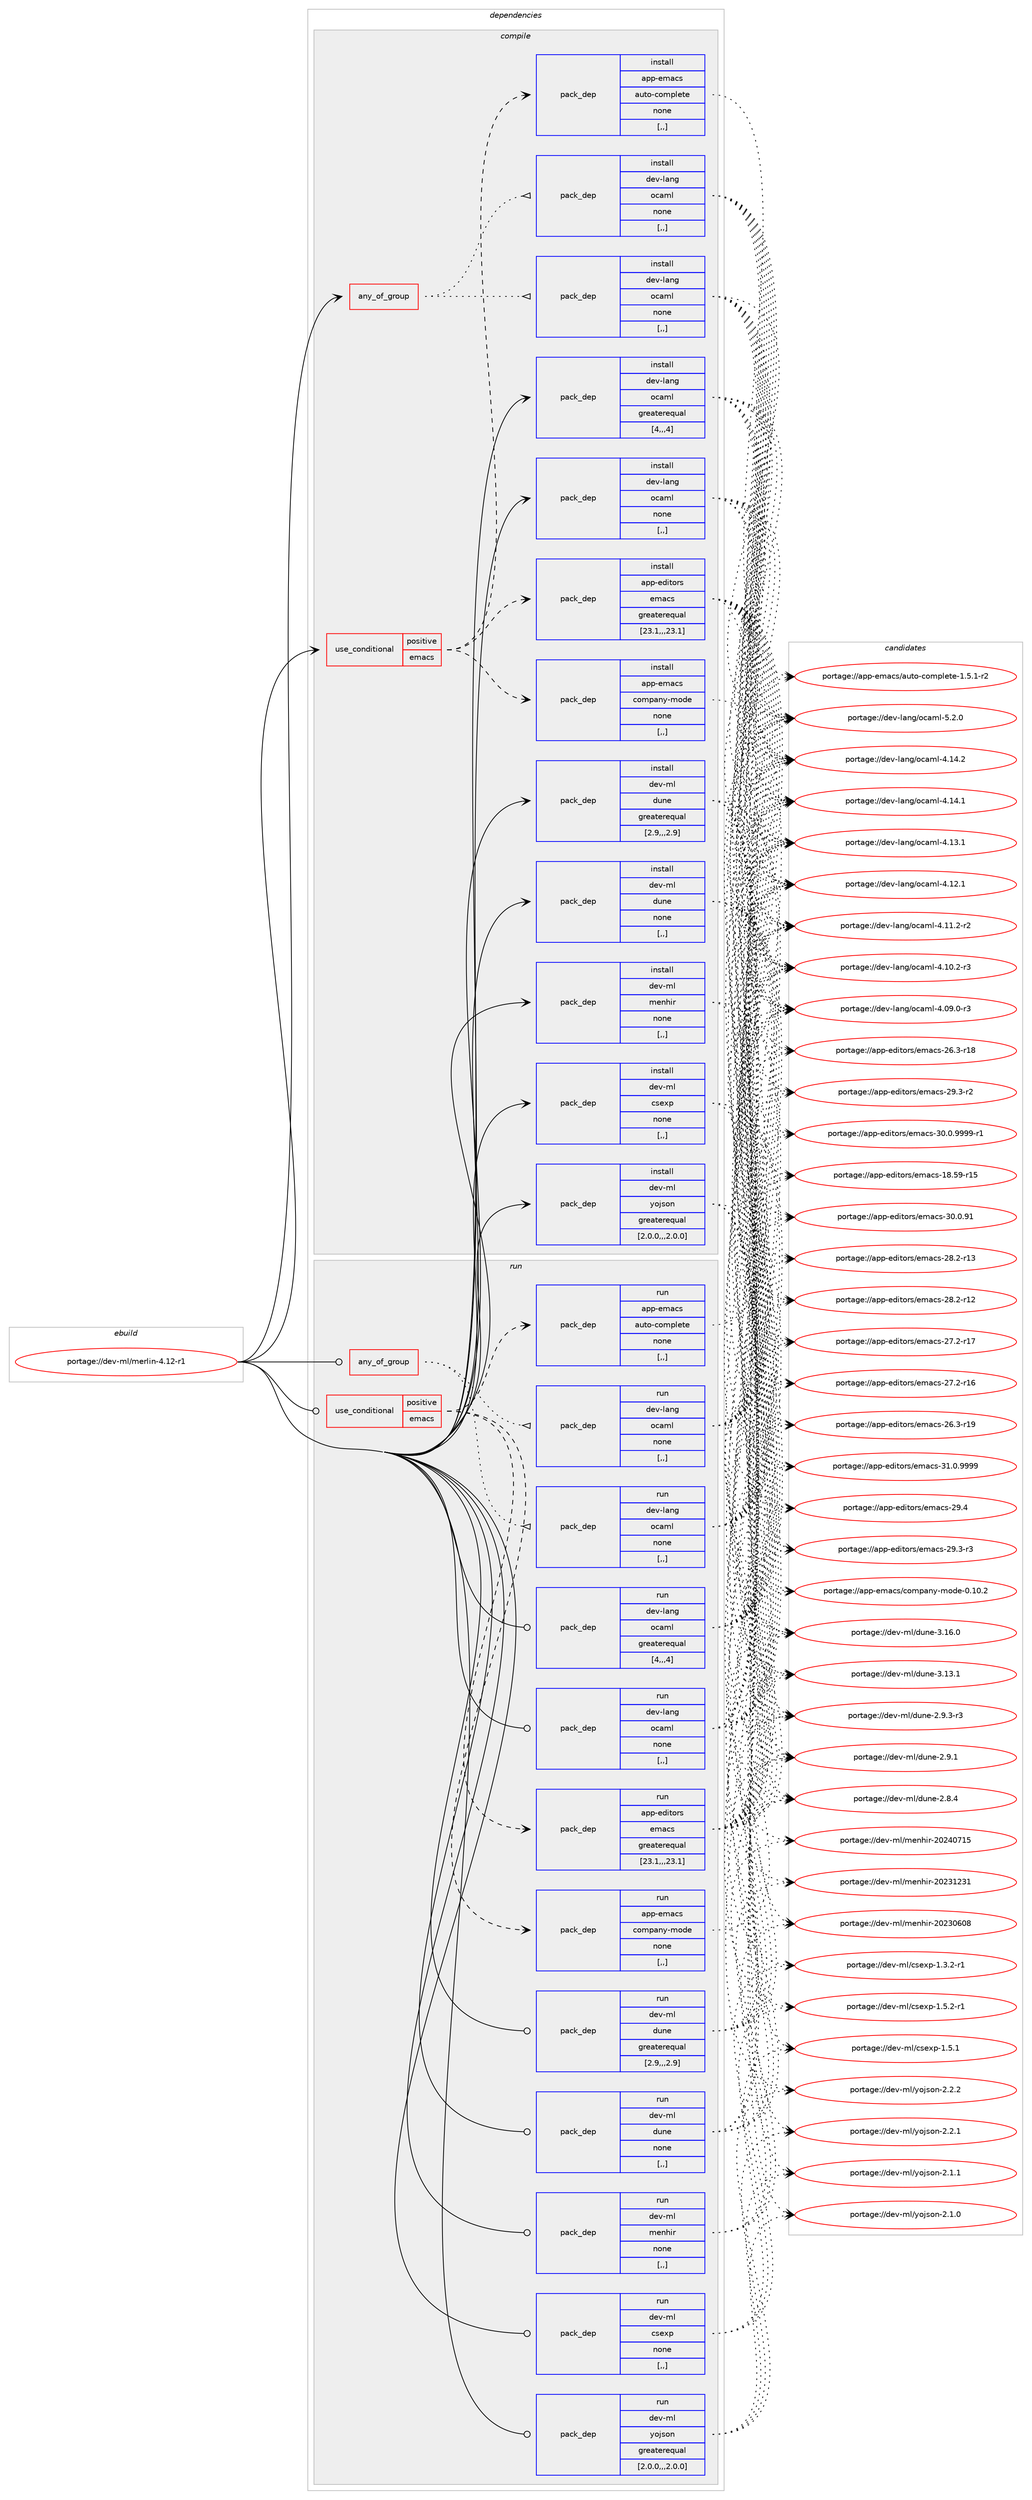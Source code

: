 digraph prolog {

# *************
# Graph options
# *************

newrank=true;
concentrate=true;
compound=true;
graph [rankdir=LR,fontname=Helvetica,fontsize=10,ranksep=1.5];#, ranksep=2.5, nodesep=0.2];
edge  [arrowhead=vee];
node  [fontname=Helvetica,fontsize=10];

# **********
# The ebuild
# **********

subgraph cluster_leftcol {
color=gray;
label=<<i>ebuild</i>>;
id [label="portage://dev-ml/merlin-4.12-r1", color=red, width=4, href="../dev-ml/merlin-4.12-r1.svg"];
}

# ****************
# The dependencies
# ****************

subgraph cluster_midcol {
color=gray;
label=<<i>dependencies</i>>;
subgraph cluster_compile {
fillcolor="#eeeeee";
style=filled;
label=<<i>compile</i>>;
subgraph any4388 {
dependency615147 [label=<<TABLE BORDER="0" CELLBORDER="1" CELLSPACING="0" CELLPADDING="4"><TR><TD CELLPADDING="10">any_of_group</TD></TR></TABLE>>, shape=none, color=red];subgraph pack450428 {
dependency615148 [label=<<TABLE BORDER="0" CELLBORDER="1" CELLSPACING="0" CELLPADDING="4" WIDTH="220"><TR><TD ROWSPAN="6" CELLPADDING="30">pack_dep</TD></TR><TR><TD WIDTH="110">install</TD></TR><TR><TD>dev-lang</TD></TR><TR><TD>ocaml</TD></TR><TR><TD>none</TD></TR><TR><TD>[,,]</TD></TR></TABLE>>, shape=none, color=blue];
}
dependency615147:e -> dependency615148:w [weight=20,style="dotted",arrowhead="oinv"];
subgraph pack450429 {
dependency615149 [label=<<TABLE BORDER="0" CELLBORDER="1" CELLSPACING="0" CELLPADDING="4" WIDTH="220"><TR><TD ROWSPAN="6" CELLPADDING="30">pack_dep</TD></TR><TR><TD WIDTH="110">install</TD></TR><TR><TD>dev-lang</TD></TR><TR><TD>ocaml</TD></TR><TR><TD>none</TD></TR><TR><TD>[,,]</TD></TR></TABLE>>, shape=none, color=blue];
}
dependency615147:e -> dependency615149:w [weight=20,style="dotted",arrowhead="oinv"];
}
id:e -> dependency615147:w [weight=20,style="solid",arrowhead="vee"];
subgraph cond159950 {
dependency615150 [label=<<TABLE BORDER="0" CELLBORDER="1" CELLSPACING="0" CELLPADDING="4"><TR><TD ROWSPAN="3" CELLPADDING="10">use_conditional</TD></TR><TR><TD>positive</TD></TR><TR><TD>emacs</TD></TR></TABLE>>, shape=none, color=red];
subgraph pack450430 {
dependency615151 [label=<<TABLE BORDER="0" CELLBORDER="1" CELLSPACING="0" CELLPADDING="4" WIDTH="220"><TR><TD ROWSPAN="6" CELLPADDING="30">pack_dep</TD></TR><TR><TD WIDTH="110">install</TD></TR><TR><TD>app-editors</TD></TR><TR><TD>emacs</TD></TR><TR><TD>greaterequal</TD></TR><TR><TD>[23.1,,,23.1]</TD></TR></TABLE>>, shape=none, color=blue];
}
dependency615150:e -> dependency615151:w [weight=20,style="dashed",arrowhead="vee"];
subgraph pack450431 {
dependency615152 [label=<<TABLE BORDER="0" CELLBORDER="1" CELLSPACING="0" CELLPADDING="4" WIDTH="220"><TR><TD ROWSPAN="6" CELLPADDING="30">pack_dep</TD></TR><TR><TD WIDTH="110">install</TD></TR><TR><TD>app-emacs</TD></TR><TR><TD>auto-complete</TD></TR><TR><TD>none</TD></TR><TR><TD>[,,]</TD></TR></TABLE>>, shape=none, color=blue];
}
dependency615150:e -> dependency615152:w [weight=20,style="dashed",arrowhead="vee"];
subgraph pack450432 {
dependency615153 [label=<<TABLE BORDER="0" CELLBORDER="1" CELLSPACING="0" CELLPADDING="4" WIDTH="220"><TR><TD ROWSPAN="6" CELLPADDING="30">pack_dep</TD></TR><TR><TD WIDTH="110">install</TD></TR><TR><TD>app-emacs</TD></TR><TR><TD>company-mode</TD></TR><TR><TD>none</TD></TR><TR><TD>[,,]</TD></TR></TABLE>>, shape=none, color=blue];
}
dependency615150:e -> dependency615153:w [weight=20,style="dashed",arrowhead="vee"];
}
id:e -> dependency615150:w [weight=20,style="solid",arrowhead="vee"];
subgraph pack450433 {
dependency615154 [label=<<TABLE BORDER="0" CELLBORDER="1" CELLSPACING="0" CELLPADDING="4" WIDTH="220"><TR><TD ROWSPAN="6" CELLPADDING="30">pack_dep</TD></TR><TR><TD WIDTH="110">install</TD></TR><TR><TD>dev-lang</TD></TR><TR><TD>ocaml</TD></TR><TR><TD>greaterequal</TD></TR><TR><TD>[4,,,4]</TD></TR></TABLE>>, shape=none, color=blue];
}
id:e -> dependency615154:w [weight=20,style="solid",arrowhead="vee"];
subgraph pack450434 {
dependency615155 [label=<<TABLE BORDER="0" CELLBORDER="1" CELLSPACING="0" CELLPADDING="4" WIDTH="220"><TR><TD ROWSPAN="6" CELLPADDING="30">pack_dep</TD></TR><TR><TD WIDTH="110">install</TD></TR><TR><TD>dev-lang</TD></TR><TR><TD>ocaml</TD></TR><TR><TD>none</TD></TR><TR><TD>[,,]</TD></TR></TABLE>>, shape=none, color=blue];
}
id:e -> dependency615155:w [weight=20,style="solid",arrowhead="vee"];
subgraph pack450435 {
dependency615156 [label=<<TABLE BORDER="0" CELLBORDER="1" CELLSPACING="0" CELLPADDING="4" WIDTH="220"><TR><TD ROWSPAN="6" CELLPADDING="30">pack_dep</TD></TR><TR><TD WIDTH="110">install</TD></TR><TR><TD>dev-ml</TD></TR><TR><TD>csexp</TD></TR><TR><TD>none</TD></TR><TR><TD>[,,]</TD></TR></TABLE>>, shape=none, color=blue];
}
id:e -> dependency615156:w [weight=20,style="solid",arrowhead="vee"];
subgraph pack450436 {
dependency615157 [label=<<TABLE BORDER="0" CELLBORDER="1" CELLSPACING="0" CELLPADDING="4" WIDTH="220"><TR><TD ROWSPAN="6" CELLPADDING="30">pack_dep</TD></TR><TR><TD WIDTH="110">install</TD></TR><TR><TD>dev-ml</TD></TR><TR><TD>dune</TD></TR><TR><TD>greaterequal</TD></TR><TR><TD>[2.9,,,2.9]</TD></TR></TABLE>>, shape=none, color=blue];
}
id:e -> dependency615157:w [weight=20,style="solid",arrowhead="vee"];
subgraph pack450437 {
dependency615158 [label=<<TABLE BORDER="0" CELLBORDER="1" CELLSPACING="0" CELLPADDING="4" WIDTH="220"><TR><TD ROWSPAN="6" CELLPADDING="30">pack_dep</TD></TR><TR><TD WIDTH="110">install</TD></TR><TR><TD>dev-ml</TD></TR><TR><TD>dune</TD></TR><TR><TD>none</TD></TR><TR><TD>[,,]</TD></TR></TABLE>>, shape=none, color=blue];
}
id:e -> dependency615158:w [weight=20,style="solid",arrowhead="vee"];
subgraph pack450438 {
dependency615159 [label=<<TABLE BORDER="0" CELLBORDER="1" CELLSPACING="0" CELLPADDING="4" WIDTH="220"><TR><TD ROWSPAN="6" CELLPADDING="30">pack_dep</TD></TR><TR><TD WIDTH="110">install</TD></TR><TR><TD>dev-ml</TD></TR><TR><TD>menhir</TD></TR><TR><TD>none</TD></TR><TR><TD>[,,]</TD></TR></TABLE>>, shape=none, color=blue];
}
id:e -> dependency615159:w [weight=20,style="solid",arrowhead="vee"];
subgraph pack450439 {
dependency615160 [label=<<TABLE BORDER="0" CELLBORDER="1" CELLSPACING="0" CELLPADDING="4" WIDTH="220"><TR><TD ROWSPAN="6" CELLPADDING="30">pack_dep</TD></TR><TR><TD WIDTH="110">install</TD></TR><TR><TD>dev-ml</TD></TR><TR><TD>yojson</TD></TR><TR><TD>greaterequal</TD></TR><TR><TD>[2.0.0,,,2.0.0]</TD></TR></TABLE>>, shape=none, color=blue];
}
id:e -> dependency615160:w [weight=20,style="solid",arrowhead="vee"];
}
subgraph cluster_compileandrun {
fillcolor="#eeeeee";
style=filled;
label=<<i>compile and run</i>>;
}
subgraph cluster_run {
fillcolor="#eeeeee";
style=filled;
label=<<i>run</i>>;
subgraph any4389 {
dependency615161 [label=<<TABLE BORDER="0" CELLBORDER="1" CELLSPACING="0" CELLPADDING="4"><TR><TD CELLPADDING="10">any_of_group</TD></TR></TABLE>>, shape=none, color=red];subgraph pack450440 {
dependency615162 [label=<<TABLE BORDER="0" CELLBORDER="1" CELLSPACING="0" CELLPADDING="4" WIDTH="220"><TR><TD ROWSPAN="6" CELLPADDING="30">pack_dep</TD></TR><TR><TD WIDTH="110">run</TD></TR><TR><TD>dev-lang</TD></TR><TR><TD>ocaml</TD></TR><TR><TD>none</TD></TR><TR><TD>[,,]</TD></TR></TABLE>>, shape=none, color=blue];
}
dependency615161:e -> dependency615162:w [weight=20,style="dotted",arrowhead="oinv"];
subgraph pack450441 {
dependency615163 [label=<<TABLE BORDER="0" CELLBORDER="1" CELLSPACING="0" CELLPADDING="4" WIDTH="220"><TR><TD ROWSPAN="6" CELLPADDING="30">pack_dep</TD></TR><TR><TD WIDTH="110">run</TD></TR><TR><TD>dev-lang</TD></TR><TR><TD>ocaml</TD></TR><TR><TD>none</TD></TR><TR><TD>[,,]</TD></TR></TABLE>>, shape=none, color=blue];
}
dependency615161:e -> dependency615163:w [weight=20,style="dotted",arrowhead="oinv"];
}
id:e -> dependency615161:w [weight=20,style="solid",arrowhead="odot"];
subgraph cond159951 {
dependency615164 [label=<<TABLE BORDER="0" CELLBORDER="1" CELLSPACING="0" CELLPADDING="4"><TR><TD ROWSPAN="3" CELLPADDING="10">use_conditional</TD></TR><TR><TD>positive</TD></TR><TR><TD>emacs</TD></TR></TABLE>>, shape=none, color=red];
subgraph pack450442 {
dependency615165 [label=<<TABLE BORDER="0" CELLBORDER="1" CELLSPACING="0" CELLPADDING="4" WIDTH="220"><TR><TD ROWSPAN="6" CELLPADDING="30">pack_dep</TD></TR><TR><TD WIDTH="110">run</TD></TR><TR><TD>app-editors</TD></TR><TR><TD>emacs</TD></TR><TR><TD>greaterequal</TD></TR><TR><TD>[23.1,,,23.1]</TD></TR></TABLE>>, shape=none, color=blue];
}
dependency615164:e -> dependency615165:w [weight=20,style="dashed",arrowhead="vee"];
subgraph pack450443 {
dependency615166 [label=<<TABLE BORDER="0" CELLBORDER="1" CELLSPACING="0" CELLPADDING="4" WIDTH="220"><TR><TD ROWSPAN="6" CELLPADDING="30">pack_dep</TD></TR><TR><TD WIDTH="110">run</TD></TR><TR><TD>app-emacs</TD></TR><TR><TD>auto-complete</TD></TR><TR><TD>none</TD></TR><TR><TD>[,,]</TD></TR></TABLE>>, shape=none, color=blue];
}
dependency615164:e -> dependency615166:w [weight=20,style="dashed",arrowhead="vee"];
subgraph pack450444 {
dependency615167 [label=<<TABLE BORDER="0" CELLBORDER="1" CELLSPACING="0" CELLPADDING="4" WIDTH="220"><TR><TD ROWSPAN="6" CELLPADDING="30">pack_dep</TD></TR><TR><TD WIDTH="110">run</TD></TR><TR><TD>app-emacs</TD></TR><TR><TD>company-mode</TD></TR><TR><TD>none</TD></TR><TR><TD>[,,]</TD></TR></TABLE>>, shape=none, color=blue];
}
dependency615164:e -> dependency615167:w [weight=20,style="dashed",arrowhead="vee"];
}
id:e -> dependency615164:w [weight=20,style="solid",arrowhead="odot"];
subgraph pack450445 {
dependency615168 [label=<<TABLE BORDER="0" CELLBORDER="1" CELLSPACING="0" CELLPADDING="4" WIDTH="220"><TR><TD ROWSPAN="6" CELLPADDING="30">pack_dep</TD></TR><TR><TD WIDTH="110">run</TD></TR><TR><TD>dev-lang</TD></TR><TR><TD>ocaml</TD></TR><TR><TD>greaterequal</TD></TR><TR><TD>[4,,,4]</TD></TR></TABLE>>, shape=none, color=blue];
}
id:e -> dependency615168:w [weight=20,style="solid",arrowhead="odot"];
subgraph pack450446 {
dependency615169 [label=<<TABLE BORDER="0" CELLBORDER="1" CELLSPACING="0" CELLPADDING="4" WIDTH="220"><TR><TD ROWSPAN="6" CELLPADDING="30">pack_dep</TD></TR><TR><TD WIDTH="110">run</TD></TR><TR><TD>dev-lang</TD></TR><TR><TD>ocaml</TD></TR><TR><TD>none</TD></TR><TR><TD>[,,]</TD></TR></TABLE>>, shape=none, color=blue];
}
id:e -> dependency615169:w [weight=20,style="solid",arrowhead="odot"];
subgraph pack450447 {
dependency615170 [label=<<TABLE BORDER="0" CELLBORDER="1" CELLSPACING="0" CELLPADDING="4" WIDTH="220"><TR><TD ROWSPAN="6" CELLPADDING="30">pack_dep</TD></TR><TR><TD WIDTH="110">run</TD></TR><TR><TD>dev-ml</TD></TR><TR><TD>csexp</TD></TR><TR><TD>none</TD></TR><TR><TD>[,,]</TD></TR></TABLE>>, shape=none, color=blue];
}
id:e -> dependency615170:w [weight=20,style="solid",arrowhead="odot"];
subgraph pack450448 {
dependency615171 [label=<<TABLE BORDER="0" CELLBORDER="1" CELLSPACING="0" CELLPADDING="4" WIDTH="220"><TR><TD ROWSPAN="6" CELLPADDING="30">pack_dep</TD></TR><TR><TD WIDTH="110">run</TD></TR><TR><TD>dev-ml</TD></TR><TR><TD>dune</TD></TR><TR><TD>greaterequal</TD></TR><TR><TD>[2.9,,,2.9]</TD></TR></TABLE>>, shape=none, color=blue];
}
id:e -> dependency615171:w [weight=20,style="solid",arrowhead="odot"];
subgraph pack450449 {
dependency615172 [label=<<TABLE BORDER="0" CELLBORDER="1" CELLSPACING="0" CELLPADDING="4" WIDTH="220"><TR><TD ROWSPAN="6" CELLPADDING="30">pack_dep</TD></TR><TR><TD WIDTH="110">run</TD></TR><TR><TD>dev-ml</TD></TR><TR><TD>dune</TD></TR><TR><TD>none</TD></TR><TR><TD>[,,]</TD></TR></TABLE>>, shape=none, color=blue];
}
id:e -> dependency615172:w [weight=20,style="solid",arrowhead="odot"];
subgraph pack450450 {
dependency615173 [label=<<TABLE BORDER="0" CELLBORDER="1" CELLSPACING="0" CELLPADDING="4" WIDTH="220"><TR><TD ROWSPAN="6" CELLPADDING="30">pack_dep</TD></TR><TR><TD WIDTH="110">run</TD></TR><TR><TD>dev-ml</TD></TR><TR><TD>menhir</TD></TR><TR><TD>none</TD></TR><TR><TD>[,,]</TD></TR></TABLE>>, shape=none, color=blue];
}
id:e -> dependency615173:w [weight=20,style="solid",arrowhead="odot"];
subgraph pack450451 {
dependency615174 [label=<<TABLE BORDER="0" CELLBORDER="1" CELLSPACING="0" CELLPADDING="4" WIDTH="220"><TR><TD ROWSPAN="6" CELLPADDING="30">pack_dep</TD></TR><TR><TD WIDTH="110">run</TD></TR><TR><TD>dev-ml</TD></TR><TR><TD>yojson</TD></TR><TR><TD>greaterequal</TD></TR><TR><TD>[2.0.0,,,2.0.0]</TD></TR></TABLE>>, shape=none, color=blue];
}
id:e -> dependency615174:w [weight=20,style="solid",arrowhead="odot"];
}
}

# **************
# The candidates
# **************

subgraph cluster_choices {
rank=same;
color=gray;
label=<<i>candidates</i>>;

subgraph choice450428 {
color=black;
nodesep=1;
choice1001011184510897110103471119997109108455346504648 [label="portage://dev-lang/ocaml-5.2.0", color=red, width=4,href="../dev-lang/ocaml-5.2.0.svg"];
choice100101118451089711010347111999710910845524649524650 [label="portage://dev-lang/ocaml-4.14.2", color=red, width=4,href="../dev-lang/ocaml-4.14.2.svg"];
choice100101118451089711010347111999710910845524649524649 [label="portage://dev-lang/ocaml-4.14.1", color=red, width=4,href="../dev-lang/ocaml-4.14.1.svg"];
choice100101118451089711010347111999710910845524649514649 [label="portage://dev-lang/ocaml-4.13.1", color=red, width=4,href="../dev-lang/ocaml-4.13.1.svg"];
choice100101118451089711010347111999710910845524649504649 [label="portage://dev-lang/ocaml-4.12.1", color=red, width=4,href="../dev-lang/ocaml-4.12.1.svg"];
choice1001011184510897110103471119997109108455246494946504511450 [label="portage://dev-lang/ocaml-4.11.2-r2", color=red, width=4,href="../dev-lang/ocaml-4.11.2-r2.svg"];
choice1001011184510897110103471119997109108455246494846504511451 [label="portage://dev-lang/ocaml-4.10.2-r3", color=red, width=4,href="../dev-lang/ocaml-4.10.2-r3.svg"];
choice1001011184510897110103471119997109108455246485746484511451 [label="portage://dev-lang/ocaml-4.09.0-r3", color=red, width=4,href="../dev-lang/ocaml-4.09.0-r3.svg"];
dependency615148:e -> choice1001011184510897110103471119997109108455346504648:w [style=dotted,weight="100"];
dependency615148:e -> choice100101118451089711010347111999710910845524649524650:w [style=dotted,weight="100"];
dependency615148:e -> choice100101118451089711010347111999710910845524649524649:w [style=dotted,weight="100"];
dependency615148:e -> choice100101118451089711010347111999710910845524649514649:w [style=dotted,weight="100"];
dependency615148:e -> choice100101118451089711010347111999710910845524649504649:w [style=dotted,weight="100"];
dependency615148:e -> choice1001011184510897110103471119997109108455246494946504511450:w [style=dotted,weight="100"];
dependency615148:e -> choice1001011184510897110103471119997109108455246494846504511451:w [style=dotted,weight="100"];
dependency615148:e -> choice1001011184510897110103471119997109108455246485746484511451:w [style=dotted,weight="100"];
}
subgraph choice450429 {
color=black;
nodesep=1;
choice1001011184510897110103471119997109108455346504648 [label="portage://dev-lang/ocaml-5.2.0", color=red, width=4,href="../dev-lang/ocaml-5.2.0.svg"];
choice100101118451089711010347111999710910845524649524650 [label="portage://dev-lang/ocaml-4.14.2", color=red, width=4,href="../dev-lang/ocaml-4.14.2.svg"];
choice100101118451089711010347111999710910845524649524649 [label="portage://dev-lang/ocaml-4.14.1", color=red, width=4,href="../dev-lang/ocaml-4.14.1.svg"];
choice100101118451089711010347111999710910845524649514649 [label="portage://dev-lang/ocaml-4.13.1", color=red, width=4,href="../dev-lang/ocaml-4.13.1.svg"];
choice100101118451089711010347111999710910845524649504649 [label="portage://dev-lang/ocaml-4.12.1", color=red, width=4,href="../dev-lang/ocaml-4.12.1.svg"];
choice1001011184510897110103471119997109108455246494946504511450 [label="portage://dev-lang/ocaml-4.11.2-r2", color=red, width=4,href="../dev-lang/ocaml-4.11.2-r2.svg"];
choice1001011184510897110103471119997109108455246494846504511451 [label="portage://dev-lang/ocaml-4.10.2-r3", color=red, width=4,href="../dev-lang/ocaml-4.10.2-r3.svg"];
choice1001011184510897110103471119997109108455246485746484511451 [label="portage://dev-lang/ocaml-4.09.0-r3", color=red, width=4,href="../dev-lang/ocaml-4.09.0-r3.svg"];
dependency615149:e -> choice1001011184510897110103471119997109108455346504648:w [style=dotted,weight="100"];
dependency615149:e -> choice100101118451089711010347111999710910845524649524650:w [style=dotted,weight="100"];
dependency615149:e -> choice100101118451089711010347111999710910845524649524649:w [style=dotted,weight="100"];
dependency615149:e -> choice100101118451089711010347111999710910845524649514649:w [style=dotted,weight="100"];
dependency615149:e -> choice100101118451089711010347111999710910845524649504649:w [style=dotted,weight="100"];
dependency615149:e -> choice1001011184510897110103471119997109108455246494946504511450:w [style=dotted,weight="100"];
dependency615149:e -> choice1001011184510897110103471119997109108455246494846504511451:w [style=dotted,weight="100"];
dependency615149:e -> choice1001011184510897110103471119997109108455246485746484511451:w [style=dotted,weight="100"];
}
subgraph choice450430 {
color=black;
nodesep=1;
choice971121124510110010511611111411547101109979911545514946484657575757 [label="portage://app-editors/emacs-31.0.9999", color=red, width=4,href="../app-editors/emacs-31.0.9999.svg"];
choice9711211245101100105116111114115471011099799115455148464846575757574511449 [label="portage://app-editors/emacs-30.0.9999-r1", color=red, width=4,href="../app-editors/emacs-30.0.9999-r1.svg"];
choice97112112451011001051161111141154710110997991154551484648465749 [label="portage://app-editors/emacs-30.0.91", color=red, width=4,href="../app-editors/emacs-30.0.91.svg"];
choice97112112451011001051161111141154710110997991154550574652 [label="portage://app-editors/emacs-29.4", color=red, width=4,href="../app-editors/emacs-29.4.svg"];
choice971121124510110010511611111411547101109979911545505746514511451 [label="portage://app-editors/emacs-29.3-r3", color=red, width=4,href="../app-editors/emacs-29.3-r3.svg"];
choice971121124510110010511611111411547101109979911545505746514511450 [label="portage://app-editors/emacs-29.3-r2", color=red, width=4,href="../app-editors/emacs-29.3-r2.svg"];
choice97112112451011001051161111141154710110997991154550564650451144951 [label="portage://app-editors/emacs-28.2-r13", color=red, width=4,href="../app-editors/emacs-28.2-r13.svg"];
choice97112112451011001051161111141154710110997991154550564650451144950 [label="portage://app-editors/emacs-28.2-r12", color=red, width=4,href="../app-editors/emacs-28.2-r12.svg"];
choice97112112451011001051161111141154710110997991154550554650451144955 [label="portage://app-editors/emacs-27.2-r17", color=red, width=4,href="../app-editors/emacs-27.2-r17.svg"];
choice97112112451011001051161111141154710110997991154550554650451144954 [label="portage://app-editors/emacs-27.2-r16", color=red, width=4,href="../app-editors/emacs-27.2-r16.svg"];
choice97112112451011001051161111141154710110997991154550544651451144957 [label="portage://app-editors/emacs-26.3-r19", color=red, width=4,href="../app-editors/emacs-26.3-r19.svg"];
choice97112112451011001051161111141154710110997991154550544651451144956 [label="portage://app-editors/emacs-26.3-r18", color=red, width=4,href="../app-editors/emacs-26.3-r18.svg"];
choice9711211245101100105116111114115471011099799115454956465357451144953 [label="portage://app-editors/emacs-18.59-r15", color=red, width=4,href="../app-editors/emacs-18.59-r15.svg"];
dependency615151:e -> choice971121124510110010511611111411547101109979911545514946484657575757:w [style=dotted,weight="100"];
dependency615151:e -> choice9711211245101100105116111114115471011099799115455148464846575757574511449:w [style=dotted,weight="100"];
dependency615151:e -> choice97112112451011001051161111141154710110997991154551484648465749:w [style=dotted,weight="100"];
dependency615151:e -> choice97112112451011001051161111141154710110997991154550574652:w [style=dotted,weight="100"];
dependency615151:e -> choice971121124510110010511611111411547101109979911545505746514511451:w [style=dotted,weight="100"];
dependency615151:e -> choice971121124510110010511611111411547101109979911545505746514511450:w [style=dotted,weight="100"];
dependency615151:e -> choice97112112451011001051161111141154710110997991154550564650451144951:w [style=dotted,weight="100"];
dependency615151:e -> choice97112112451011001051161111141154710110997991154550564650451144950:w [style=dotted,weight="100"];
dependency615151:e -> choice97112112451011001051161111141154710110997991154550554650451144955:w [style=dotted,weight="100"];
dependency615151:e -> choice97112112451011001051161111141154710110997991154550554650451144954:w [style=dotted,weight="100"];
dependency615151:e -> choice97112112451011001051161111141154710110997991154550544651451144957:w [style=dotted,weight="100"];
dependency615151:e -> choice97112112451011001051161111141154710110997991154550544651451144956:w [style=dotted,weight="100"];
dependency615151:e -> choice9711211245101100105116111114115471011099799115454956465357451144953:w [style=dotted,weight="100"];
}
subgraph choice450431 {
color=black;
nodesep=1;
choice97112112451011099799115479711711611145991111091121081011161014549465346494511450 [label="portage://app-emacs/auto-complete-1.5.1-r2", color=red, width=4,href="../app-emacs/auto-complete-1.5.1-r2.svg"];
dependency615152:e -> choice97112112451011099799115479711711611145991111091121081011161014549465346494511450:w [style=dotted,weight="100"];
}
subgraph choice450432 {
color=black;
nodesep=1;
choice971121124510110997991154799111109112971101214510911110010145484649484650 [label="portage://app-emacs/company-mode-0.10.2", color=red, width=4,href="../app-emacs/company-mode-0.10.2.svg"];
dependency615153:e -> choice971121124510110997991154799111109112971101214510911110010145484649484650:w [style=dotted,weight="100"];
}
subgraph choice450433 {
color=black;
nodesep=1;
choice1001011184510897110103471119997109108455346504648 [label="portage://dev-lang/ocaml-5.2.0", color=red, width=4,href="../dev-lang/ocaml-5.2.0.svg"];
choice100101118451089711010347111999710910845524649524650 [label="portage://dev-lang/ocaml-4.14.2", color=red, width=4,href="../dev-lang/ocaml-4.14.2.svg"];
choice100101118451089711010347111999710910845524649524649 [label="portage://dev-lang/ocaml-4.14.1", color=red, width=4,href="../dev-lang/ocaml-4.14.1.svg"];
choice100101118451089711010347111999710910845524649514649 [label="portage://dev-lang/ocaml-4.13.1", color=red, width=4,href="../dev-lang/ocaml-4.13.1.svg"];
choice100101118451089711010347111999710910845524649504649 [label="portage://dev-lang/ocaml-4.12.1", color=red, width=4,href="../dev-lang/ocaml-4.12.1.svg"];
choice1001011184510897110103471119997109108455246494946504511450 [label="portage://dev-lang/ocaml-4.11.2-r2", color=red, width=4,href="../dev-lang/ocaml-4.11.2-r2.svg"];
choice1001011184510897110103471119997109108455246494846504511451 [label="portage://dev-lang/ocaml-4.10.2-r3", color=red, width=4,href="../dev-lang/ocaml-4.10.2-r3.svg"];
choice1001011184510897110103471119997109108455246485746484511451 [label="portage://dev-lang/ocaml-4.09.0-r3", color=red, width=4,href="../dev-lang/ocaml-4.09.0-r3.svg"];
dependency615154:e -> choice1001011184510897110103471119997109108455346504648:w [style=dotted,weight="100"];
dependency615154:e -> choice100101118451089711010347111999710910845524649524650:w [style=dotted,weight="100"];
dependency615154:e -> choice100101118451089711010347111999710910845524649524649:w [style=dotted,weight="100"];
dependency615154:e -> choice100101118451089711010347111999710910845524649514649:w [style=dotted,weight="100"];
dependency615154:e -> choice100101118451089711010347111999710910845524649504649:w [style=dotted,weight="100"];
dependency615154:e -> choice1001011184510897110103471119997109108455246494946504511450:w [style=dotted,weight="100"];
dependency615154:e -> choice1001011184510897110103471119997109108455246494846504511451:w [style=dotted,weight="100"];
dependency615154:e -> choice1001011184510897110103471119997109108455246485746484511451:w [style=dotted,weight="100"];
}
subgraph choice450434 {
color=black;
nodesep=1;
choice1001011184510897110103471119997109108455346504648 [label="portage://dev-lang/ocaml-5.2.0", color=red, width=4,href="../dev-lang/ocaml-5.2.0.svg"];
choice100101118451089711010347111999710910845524649524650 [label="portage://dev-lang/ocaml-4.14.2", color=red, width=4,href="../dev-lang/ocaml-4.14.2.svg"];
choice100101118451089711010347111999710910845524649524649 [label="portage://dev-lang/ocaml-4.14.1", color=red, width=4,href="../dev-lang/ocaml-4.14.1.svg"];
choice100101118451089711010347111999710910845524649514649 [label="portage://dev-lang/ocaml-4.13.1", color=red, width=4,href="../dev-lang/ocaml-4.13.1.svg"];
choice100101118451089711010347111999710910845524649504649 [label="portage://dev-lang/ocaml-4.12.1", color=red, width=4,href="../dev-lang/ocaml-4.12.1.svg"];
choice1001011184510897110103471119997109108455246494946504511450 [label="portage://dev-lang/ocaml-4.11.2-r2", color=red, width=4,href="../dev-lang/ocaml-4.11.2-r2.svg"];
choice1001011184510897110103471119997109108455246494846504511451 [label="portage://dev-lang/ocaml-4.10.2-r3", color=red, width=4,href="../dev-lang/ocaml-4.10.2-r3.svg"];
choice1001011184510897110103471119997109108455246485746484511451 [label="portage://dev-lang/ocaml-4.09.0-r3", color=red, width=4,href="../dev-lang/ocaml-4.09.0-r3.svg"];
dependency615155:e -> choice1001011184510897110103471119997109108455346504648:w [style=dotted,weight="100"];
dependency615155:e -> choice100101118451089711010347111999710910845524649524650:w [style=dotted,weight="100"];
dependency615155:e -> choice100101118451089711010347111999710910845524649524649:w [style=dotted,weight="100"];
dependency615155:e -> choice100101118451089711010347111999710910845524649514649:w [style=dotted,weight="100"];
dependency615155:e -> choice100101118451089711010347111999710910845524649504649:w [style=dotted,weight="100"];
dependency615155:e -> choice1001011184510897110103471119997109108455246494946504511450:w [style=dotted,weight="100"];
dependency615155:e -> choice1001011184510897110103471119997109108455246494846504511451:w [style=dotted,weight="100"];
dependency615155:e -> choice1001011184510897110103471119997109108455246485746484511451:w [style=dotted,weight="100"];
}
subgraph choice450435 {
color=black;
nodesep=1;
choice1001011184510910847991151011201124549465346504511449 [label="portage://dev-ml/csexp-1.5.2-r1", color=red, width=4,href="../dev-ml/csexp-1.5.2-r1.svg"];
choice100101118451091084799115101120112454946534649 [label="portage://dev-ml/csexp-1.5.1", color=red, width=4,href="../dev-ml/csexp-1.5.1.svg"];
choice1001011184510910847991151011201124549465146504511449 [label="portage://dev-ml/csexp-1.3.2-r1", color=red, width=4,href="../dev-ml/csexp-1.3.2-r1.svg"];
dependency615156:e -> choice1001011184510910847991151011201124549465346504511449:w [style=dotted,weight="100"];
dependency615156:e -> choice100101118451091084799115101120112454946534649:w [style=dotted,weight="100"];
dependency615156:e -> choice1001011184510910847991151011201124549465146504511449:w [style=dotted,weight="100"];
}
subgraph choice450436 {
color=black;
nodesep=1;
choice100101118451091084710011711010145514649544648 [label="portage://dev-ml/dune-3.16.0", color=red, width=4,href="../dev-ml/dune-3.16.0.svg"];
choice100101118451091084710011711010145514649514649 [label="portage://dev-ml/dune-3.13.1", color=red, width=4,href="../dev-ml/dune-3.13.1.svg"];
choice10010111845109108471001171101014550465746514511451 [label="portage://dev-ml/dune-2.9.3-r3", color=red, width=4,href="../dev-ml/dune-2.9.3-r3.svg"];
choice1001011184510910847100117110101455046574649 [label="portage://dev-ml/dune-2.9.1", color=red, width=4,href="../dev-ml/dune-2.9.1.svg"];
choice1001011184510910847100117110101455046564652 [label="portage://dev-ml/dune-2.8.4", color=red, width=4,href="../dev-ml/dune-2.8.4.svg"];
dependency615157:e -> choice100101118451091084710011711010145514649544648:w [style=dotted,weight="100"];
dependency615157:e -> choice100101118451091084710011711010145514649514649:w [style=dotted,weight="100"];
dependency615157:e -> choice10010111845109108471001171101014550465746514511451:w [style=dotted,weight="100"];
dependency615157:e -> choice1001011184510910847100117110101455046574649:w [style=dotted,weight="100"];
dependency615157:e -> choice1001011184510910847100117110101455046564652:w [style=dotted,weight="100"];
}
subgraph choice450437 {
color=black;
nodesep=1;
choice100101118451091084710011711010145514649544648 [label="portage://dev-ml/dune-3.16.0", color=red, width=4,href="../dev-ml/dune-3.16.0.svg"];
choice100101118451091084710011711010145514649514649 [label="portage://dev-ml/dune-3.13.1", color=red, width=4,href="../dev-ml/dune-3.13.1.svg"];
choice10010111845109108471001171101014550465746514511451 [label="portage://dev-ml/dune-2.9.3-r3", color=red, width=4,href="../dev-ml/dune-2.9.3-r3.svg"];
choice1001011184510910847100117110101455046574649 [label="portage://dev-ml/dune-2.9.1", color=red, width=4,href="../dev-ml/dune-2.9.1.svg"];
choice1001011184510910847100117110101455046564652 [label="portage://dev-ml/dune-2.8.4", color=red, width=4,href="../dev-ml/dune-2.8.4.svg"];
dependency615158:e -> choice100101118451091084710011711010145514649544648:w [style=dotted,weight="100"];
dependency615158:e -> choice100101118451091084710011711010145514649514649:w [style=dotted,weight="100"];
dependency615158:e -> choice10010111845109108471001171101014550465746514511451:w [style=dotted,weight="100"];
dependency615158:e -> choice1001011184510910847100117110101455046574649:w [style=dotted,weight="100"];
dependency615158:e -> choice1001011184510910847100117110101455046564652:w [style=dotted,weight="100"];
}
subgraph choice450438 {
color=black;
nodesep=1;
choice1001011184510910847109101110104105114455048505248554953 [label="portage://dev-ml/menhir-20240715", color=red, width=4,href="../dev-ml/menhir-20240715.svg"];
choice1001011184510910847109101110104105114455048505149505149 [label="portage://dev-ml/menhir-20231231", color=red, width=4,href="../dev-ml/menhir-20231231.svg"];
choice1001011184510910847109101110104105114455048505148544856 [label="portage://dev-ml/menhir-20230608", color=red, width=4,href="../dev-ml/menhir-20230608.svg"];
dependency615159:e -> choice1001011184510910847109101110104105114455048505248554953:w [style=dotted,weight="100"];
dependency615159:e -> choice1001011184510910847109101110104105114455048505149505149:w [style=dotted,weight="100"];
dependency615159:e -> choice1001011184510910847109101110104105114455048505148544856:w [style=dotted,weight="100"];
}
subgraph choice450439 {
color=black;
nodesep=1;
choice1001011184510910847121111106115111110455046504650 [label="portage://dev-ml/yojson-2.2.2", color=red, width=4,href="../dev-ml/yojson-2.2.2.svg"];
choice1001011184510910847121111106115111110455046504649 [label="portage://dev-ml/yojson-2.2.1", color=red, width=4,href="../dev-ml/yojson-2.2.1.svg"];
choice1001011184510910847121111106115111110455046494649 [label="portage://dev-ml/yojson-2.1.1", color=red, width=4,href="../dev-ml/yojson-2.1.1.svg"];
choice1001011184510910847121111106115111110455046494648 [label="portage://dev-ml/yojson-2.1.0", color=red, width=4,href="../dev-ml/yojson-2.1.0.svg"];
dependency615160:e -> choice1001011184510910847121111106115111110455046504650:w [style=dotted,weight="100"];
dependency615160:e -> choice1001011184510910847121111106115111110455046504649:w [style=dotted,weight="100"];
dependency615160:e -> choice1001011184510910847121111106115111110455046494649:w [style=dotted,weight="100"];
dependency615160:e -> choice1001011184510910847121111106115111110455046494648:w [style=dotted,weight="100"];
}
subgraph choice450440 {
color=black;
nodesep=1;
choice1001011184510897110103471119997109108455346504648 [label="portage://dev-lang/ocaml-5.2.0", color=red, width=4,href="../dev-lang/ocaml-5.2.0.svg"];
choice100101118451089711010347111999710910845524649524650 [label="portage://dev-lang/ocaml-4.14.2", color=red, width=4,href="../dev-lang/ocaml-4.14.2.svg"];
choice100101118451089711010347111999710910845524649524649 [label="portage://dev-lang/ocaml-4.14.1", color=red, width=4,href="../dev-lang/ocaml-4.14.1.svg"];
choice100101118451089711010347111999710910845524649514649 [label="portage://dev-lang/ocaml-4.13.1", color=red, width=4,href="../dev-lang/ocaml-4.13.1.svg"];
choice100101118451089711010347111999710910845524649504649 [label="portage://dev-lang/ocaml-4.12.1", color=red, width=4,href="../dev-lang/ocaml-4.12.1.svg"];
choice1001011184510897110103471119997109108455246494946504511450 [label="portage://dev-lang/ocaml-4.11.2-r2", color=red, width=4,href="../dev-lang/ocaml-4.11.2-r2.svg"];
choice1001011184510897110103471119997109108455246494846504511451 [label="portage://dev-lang/ocaml-4.10.2-r3", color=red, width=4,href="../dev-lang/ocaml-4.10.2-r3.svg"];
choice1001011184510897110103471119997109108455246485746484511451 [label="portage://dev-lang/ocaml-4.09.0-r3", color=red, width=4,href="../dev-lang/ocaml-4.09.0-r3.svg"];
dependency615162:e -> choice1001011184510897110103471119997109108455346504648:w [style=dotted,weight="100"];
dependency615162:e -> choice100101118451089711010347111999710910845524649524650:w [style=dotted,weight="100"];
dependency615162:e -> choice100101118451089711010347111999710910845524649524649:w [style=dotted,weight="100"];
dependency615162:e -> choice100101118451089711010347111999710910845524649514649:w [style=dotted,weight="100"];
dependency615162:e -> choice100101118451089711010347111999710910845524649504649:w [style=dotted,weight="100"];
dependency615162:e -> choice1001011184510897110103471119997109108455246494946504511450:w [style=dotted,weight="100"];
dependency615162:e -> choice1001011184510897110103471119997109108455246494846504511451:w [style=dotted,weight="100"];
dependency615162:e -> choice1001011184510897110103471119997109108455246485746484511451:w [style=dotted,weight="100"];
}
subgraph choice450441 {
color=black;
nodesep=1;
choice1001011184510897110103471119997109108455346504648 [label="portage://dev-lang/ocaml-5.2.0", color=red, width=4,href="../dev-lang/ocaml-5.2.0.svg"];
choice100101118451089711010347111999710910845524649524650 [label="portage://dev-lang/ocaml-4.14.2", color=red, width=4,href="../dev-lang/ocaml-4.14.2.svg"];
choice100101118451089711010347111999710910845524649524649 [label="portage://dev-lang/ocaml-4.14.1", color=red, width=4,href="../dev-lang/ocaml-4.14.1.svg"];
choice100101118451089711010347111999710910845524649514649 [label="portage://dev-lang/ocaml-4.13.1", color=red, width=4,href="../dev-lang/ocaml-4.13.1.svg"];
choice100101118451089711010347111999710910845524649504649 [label="portage://dev-lang/ocaml-4.12.1", color=red, width=4,href="../dev-lang/ocaml-4.12.1.svg"];
choice1001011184510897110103471119997109108455246494946504511450 [label="portage://dev-lang/ocaml-4.11.2-r2", color=red, width=4,href="../dev-lang/ocaml-4.11.2-r2.svg"];
choice1001011184510897110103471119997109108455246494846504511451 [label="portage://dev-lang/ocaml-4.10.2-r3", color=red, width=4,href="../dev-lang/ocaml-4.10.2-r3.svg"];
choice1001011184510897110103471119997109108455246485746484511451 [label="portage://dev-lang/ocaml-4.09.0-r3", color=red, width=4,href="../dev-lang/ocaml-4.09.0-r3.svg"];
dependency615163:e -> choice1001011184510897110103471119997109108455346504648:w [style=dotted,weight="100"];
dependency615163:e -> choice100101118451089711010347111999710910845524649524650:w [style=dotted,weight="100"];
dependency615163:e -> choice100101118451089711010347111999710910845524649524649:w [style=dotted,weight="100"];
dependency615163:e -> choice100101118451089711010347111999710910845524649514649:w [style=dotted,weight="100"];
dependency615163:e -> choice100101118451089711010347111999710910845524649504649:w [style=dotted,weight="100"];
dependency615163:e -> choice1001011184510897110103471119997109108455246494946504511450:w [style=dotted,weight="100"];
dependency615163:e -> choice1001011184510897110103471119997109108455246494846504511451:w [style=dotted,weight="100"];
dependency615163:e -> choice1001011184510897110103471119997109108455246485746484511451:w [style=dotted,weight="100"];
}
subgraph choice450442 {
color=black;
nodesep=1;
choice971121124510110010511611111411547101109979911545514946484657575757 [label="portage://app-editors/emacs-31.0.9999", color=red, width=4,href="../app-editors/emacs-31.0.9999.svg"];
choice9711211245101100105116111114115471011099799115455148464846575757574511449 [label="portage://app-editors/emacs-30.0.9999-r1", color=red, width=4,href="../app-editors/emacs-30.0.9999-r1.svg"];
choice97112112451011001051161111141154710110997991154551484648465749 [label="portage://app-editors/emacs-30.0.91", color=red, width=4,href="../app-editors/emacs-30.0.91.svg"];
choice97112112451011001051161111141154710110997991154550574652 [label="portage://app-editors/emacs-29.4", color=red, width=4,href="../app-editors/emacs-29.4.svg"];
choice971121124510110010511611111411547101109979911545505746514511451 [label="portage://app-editors/emacs-29.3-r3", color=red, width=4,href="../app-editors/emacs-29.3-r3.svg"];
choice971121124510110010511611111411547101109979911545505746514511450 [label="portage://app-editors/emacs-29.3-r2", color=red, width=4,href="../app-editors/emacs-29.3-r2.svg"];
choice97112112451011001051161111141154710110997991154550564650451144951 [label="portage://app-editors/emacs-28.2-r13", color=red, width=4,href="../app-editors/emacs-28.2-r13.svg"];
choice97112112451011001051161111141154710110997991154550564650451144950 [label="portage://app-editors/emacs-28.2-r12", color=red, width=4,href="../app-editors/emacs-28.2-r12.svg"];
choice97112112451011001051161111141154710110997991154550554650451144955 [label="portage://app-editors/emacs-27.2-r17", color=red, width=4,href="../app-editors/emacs-27.2-r17.svg"];
choice97112112451011001051161111141154710110997991154550554650451144954 [label="portage://app-editors/emacs-27.2-r16", color=red, width=4,href="../app-editors/emacs-27.2-r16.svg"];
choice97112112451011001051161111141154710110997991154550544651451144957 [label="portage://app-editors/emacs-26.3-r19", color=red, width=4,href="../app-editors/emacs-26.3-r19.svg"];
choice97112112451011001051161111141154710110997991154550544651451144956 [label="portage://app-editors/emacs-26.3-r18", color=red, width=4,href="../app-editors/emacs-26.3-r18.svg"];
choice9711211245101100105116111114115471011099799115454956465357451144953 [label="portage://app-editors/emacs-18.59-r15", color=red, width=4,href="../app-editors/emacs-18.59-r15.svg"];
dependency615165:e -> choice971121124510110010511611111411547101109979911545514946484657575757:w [style=dotted,weight="100"];
dependency615165:e -> choice9711211245101100105116111114115471011099799115455148464846575757574511449:w [style=dotted,weight="100"];
dependency615165:e -> choice97112112451011001051161111141154710110997991154551484648465749:w [style=dotted,weight="100"];
dependency615165:e -> choice97112112451011001051161111141154710110997991154550574652:w [style=dotted,weight="100"];
dependency615165:e -> choice971121124510110010511611111411547101109979911545505746514511451:w [style=dotted,weight="100"];
dependency615165:e -> choice971121124510110010511611111411547101109979911545505746514511450:w [style=dotted,weight="100"];
dependency615165:e -> choice97112112451011001051161111141154710110997991154550564650451144951:w [style=dotted,weight="100"];
dependency615165:e -> choice97112112451011001051161111141154710110997991154550564650451144950:w [style=dotted,weight="100"];
dependency615165:e -> choice97112112451011001051161111141154710110997991154550554650451144955:w [style=dotted,weight="100"];
dependency615165:e -> choice97112112451011001051161111141154710110997991154550554650451144954:w [style=dotted,weight="100"];
dependency615165:e -> choice97112112451011001051161111141154710110997991154550544651451144957:w [style=dotted,weight="100"];
dependency615165:e -> choice97112112451011001051161111141154710110997991154550544651451144956:w [style=dotted,weight="100"];
dependency615165:e -> choice9711211245101100105116111114115471011099799115454956465357451144953:w [style=dotted,weight="100"];
}
subgraph choice450443 {
color=black;
nodesep=1;
choice97112112451011099799115479711711611145991111091121081011161014549465346494511450 [label="portage://app-emacs/auto-complete-1.5.1-r2", color=red, width=4,href="../app-emacs/auto-complete-1.5.1-r2.svg"];
dependency615166:e -> choice97112112451011099799115479711711611145991111091121081011161014549465346494511450:w [style=dotted,weight="100"];
}
subgraph choice450444 {
color=black;
nodesep=1;
choice971121124510110997991154799111109112971101214510911110010145484649484650 [label="portage://app-emacs/company-mode-0.10.2", color=red, width=4,href="../app-emacs/company-mode-0.10.2.svg"];
dependency615167:e -> choice971121124510110997991154799111109112971101214510911110010145484649484650:w [style=dotted,weight="100"];
}
subgraph choice450445 {
color=black;
nodesep=1;
choice1001011184510897110103471119997109108455346504648 [label="portage://dev-lang/ocaml-5.2.0", color=red, width=4,href="../dev-lang/ocaml-5.2.0.svg"];
choice100101118451089711010347111999710910845524649524650 [label="portage://dev-lang/ocaml-4.14.2", color=red, width=4,href="../dev-lang/ocaml-4.14.2.svg"];
choice100101118451089711010347111999710910845524649524649 [label="portage://dev-lang/ocaml-4.14.1", color=red, width=4,href="../dev-lang/ocaml-4.14.1.svg"];
choice100101118451089711010347111999710910845524649514649 [label="portage://dev-lang/ocaml-4.13.1", color=red, width=4,href="../dev-lang/ocaml-4.13.1.svg"];
choice100101118451089711010347111999710910845524649504649 [label="portage://dev-lang/ocaml-4.12.1", color=red, width=4,href="../dev-lang/ocaml-4.12.1.svg"];
choice1001011184510897110103471119997109108455246494946504511450 [label="portage://dev-lang/ocaml-4.11.2-r2", color=red, width=4,href="../dev-lang/ocaml-4.11.2-r2.svg"];
choice1001011184510897110103471119997109108455246494846504511451 [label="portage://dev-lang/ocaml-4.10.2-r3", color=red, width=4,href="../dev-lang/ocaml-4.10.2-r3.svg"];
choice1001011184510897110103471119997109108455246485746484511451 [label="portage://dev-lang/ocaml-4.09.0-r3", color=red, width=4,href="../dev-lang/ocaml-4.09.0-r3.svg"];
dependency615168:e -> choice1001011184510897110103471119997109108455346504648:w [style=dotted,weight="100"];
dependency615168:e -> choice100101118451089711010347111999710910845524649524650:w [style=dotted,weight="100"];
dependency615168:e -> choice100101118451089711010347111999710910845524649524649:w [style=dotted,weight="100"];
dependency615168:e -> choice100101118451089711010347111999710910845524649514649:w [style=dotted,weight="100"];
dependency615168:e -> choice100101118451089711010347111999710910845524649504649:w [style=dotted,weight="100"];
dependency615168:e -> choice1001011184510897110103471119997109108455246494946504511450:w [style=dotted,weight="100"];
dependency615168:e -> choice1001011184510897110103471119997109108455246494846504511451:w [style=dotted,weight="100"];
dependency615168:e -> choice1001011184510897110103471119997109108455246485746484511451:w [style=dotted,weight="100"];
}
subgraph choice450446 {
color=black;
nodesep=1;
choice1001011184510897110103471119997109108455346504648 [label="portage://dev-lang/ocaml-5.2.0", color=red, width=4,href="../dev-lang/ocaml-5.2.0.svg"];
choice100101118451089711010347111999710910845524649524650 [label="portage://dev-lang/ocaml-4.14.2", color=red, width=4,href="../dev-lang/ocaml-4.14.2.svg"];
choice100101118451089711010347111999710910845524649524649 [label="portage://dev-lang/ocaml-4.14.1", color=red, width=4,href="../dev-lang/ocaml-4.14.1.svg"];
choice100101118451089711010347111999710910845524649514649 [label="portage://dev-lang/ocaml-4.13.1", color=red, width=4,href="../dev-lang/ocaml-4.13.1.svg"];
choice100101118451089711010347111999710910845524649504649 [label="portage://dev-lang/ocaml-4.12.1", color=red, width=4,href="../dev-lang/ocaml-4.12.1.svg"];
choice1001011184510897110103471119997109108455246494946504511450 [label="portage://dev-lang/ocaml-4.11.2-r2", color=red, width=4,href="../dev-lang/ocaml-4.11.2-r2.svg"];
choice1001011184510897110103471119997109108455246494846504511451 [label="portage://dev-lang/ocaml-4.10.2-r3", color=red, width=4,href="../dev-lang/ocaml-4.10.2-r3.svg"];
choice1001011184510897110103471119997109108455246485746484511451 [label="portage://dev-lang/ocaml-4.09.0-r3", color=red, width=4,href="../dev-lang/ocaml-4.09.0-r3.svg"];
dependency615169:e -> choice1001011184510897110103471119997109108455346504648:w [style=dotted,weight="100"];
dependency615169:e -> choice100101118451089711010347111999710910845524649524650:w [style=dotted,weight="100"];
dependency615169:e -> choice100101118451089711010347111999710910845524649524649:w [style=dotted,weight="100"];
dependency615169:e -> choice100101118451089711010347111999710910845524649514649:w [style=dotted,weight="100"];
dependency615169:e -> choice100101118451089711010347111999710910845524649504649:w [style=dotted,weight="100"];
dependency615169:e -> choice1001011184510897110103471119997109108455246494946504511450:w [style=dotted,weight="100"];
dependency615169:e -> choice1001011184510897110103471119997109108455246494846504511451:w [style=dotted,weight="100"];
dependency615169:e -> choice1001011184510897110103471119997109108455246485746484511451:w [style=dotted,weight="100"];
}
subgraph choice450447 {
color=black;
nodesep=1;
choice1001011184510910847991151011201124549465346504511449 [label="portage://dev-ml/csexp-1.5.2-r1", color=red, width=4,href="../dev-ml/csexp-1.5.2-r1.svg"];
choice100101118451091084799115101120112454946534649 [label="portage://dev-ml/csexp-1.5.1", color=red, width=4,href="../dev-ml/csexp-1.5.1.svg"];
choice1001011184510910847991151011201124549465146504511449 [label="portage://dev-ml/csexp-1.3.2-r1", color=red, width=4,href="../dev-ml/csexp-1.3.2-r1.svg"];
dependency615170:e -> choice1001011184510910847991151011201124549465346504511449:w [style=dotted,weight="100"];
dependency615170:e -> choice100101118451091084799115101120112454946534649:w [style=dotted,weight="100"];
dependency615170:e -> choice1001011184510910847991151011201124549465146504511449:w [style=dotted,weight="100"];
}
subgraph choice450448 {
color=black;
nodesep=1;
choice100101118451091084710011711010145514649544648 [label="portage://dev-ml/dune-3.16.0", color=red, width=4,href="../dev-ml/dune-3.16.0.svg"];
choice100101118451091084710011711010145514649514649 [label="portage://dev-ml/dune-3.13.1", color=red, width=4,href="../dev-ml/dune-3.13.1.svg"];
choice10010111845109108471001171101014550465746514511451 [label="portage://dev-ml/dune-2.9.3-r3", color=red, width=4,href="../dev-ml/dune-2.9.3-r3.svg"];
choice1001011184510910847100117110101455046574649 [label="portage://dev-ml/dune-2.9.1", color=red, width=4,href="../dev-ml/dune-2.9.1.svg"];
choice1001011184510910847100117110101455046564652 [label="portage://dev-ml/dune-2.8.4", color=red, width=4,href="../dev-ml/dune-2.8.4.svg"];
dependency615171:e -> choice100101118451091084710011711010145514649544648:w [style=dotted,weight="100"];
dependency615171:e -> choice100101118451091084710011711010145514649514649:w [style=dotted,weight="100"];
dependency615171:e -> choice10010111845109108471001171101014550465746514511451:w [style=dotted,weight="100"];
dependency615171:e -> choice1001011184510910847100117110101455046574649:w [style=dotted,weight="100"];
dependency615171:e -> choice1001011184510910847100117110101455046564652:w [style=dotted,weight="100"];
}
subgraph choice450449 {
color=black;
nodesep=1;
choice100101118451091084710011711010145514649544648 [label="portage://dev-ml/dune-3.16.0", color=red, width=4,href="../dev-ml/dune-3.16.0.svg"];
choice100101118451091084710011711010145514649514649 [label="portage://dev-ml/dune-3.13.1", color=red, width=4,href="../dev-ml/dune-3.13.1.svg"];
choice10010111845109108471001171101014550465746514511451 [label="portage://dev-ml/dune-2.9.3-r3", color=red, width=4,href="../dev-ml/dune-2.9.3-r3.svg"];
choice1001011184510910847100117110101455046574649 [label="portage://dev-ml/dune-2.9.1", color=red, width=4,href="../dev-ml/dune-2.9.1.svg"];
choice1001011184510910847100117110101455046564652 [label="portage://dev-ml/dune-2.8.4", color=red, width=4,href="../dev-ml/dune-2.8.4.svg"];
dependency615172:e -> choice100101118451091084710011711010145514649544648:w [style=dotted,weight="100"];
dependency615172:e -> choice100101118451091084710011711010145514649514649:w [style=dotted,weight="100"];
dependency615172:e -> choice10010111845109108471001171101014550465746514511451:w [style=dotted,weight="100"];
dependency615172:e -> choice1001011184510910847100117110101455046574649:w [style=dotted,weight="100"];
dependency615172:e -> choice1001011184510910847100117110101455046564652:w [style=dotted,weight="100"];
}
subgraph choice450450 {
color=black;
nodesep=1;
choice1001011184510910847109101110104105114455048505248554953 [label="portage://dev-ml/menhir-20240715", color=red, width=4,href="../dev-ml/menhir-20240715.svg"];
choice1001011184510910847109101110104105114455048505149505149 [label="portage://dev-ml/menhir-20231231", color=red, width=4,href="../dev-ml/menhir-20231231.svg"];
choice1001011184510910847109101110104105114455048505148544856 [label="portage://dev-ml/menhir-20230608", color=red, width=4,href="../dev-ml/menhir-20230608.svg"];
dependency615173:e -> choice1001011184510910847109101110104105114455048505248554953:w [style=dotted,weight="100"];
dependency615173:e -> choice1001011184510910847109101110104105114455048505149505149:w [style=dotted,weight="100"];
dependency615173:e -> choice1001011184510910847109101110104105114455048505148544856:w [style=dotted,weight="100"];
}
subgraph choice450451 {
color=black;
nodesep=1;
choice1001011184510910847121111106115111110455046504650 [label="portage://dev-ml/yojson-2.2.2", color=red, width=4,href="../dev-ml/yojson-2.2.2.svg"];
choice1001011184510910847121111106115111110455046504649 [label="portage://dev-ml/yojson-2.2.1", color=red, width=4,href="../dev-ml/yojson-2.2.1.svg"];
choice1001011184510910847121111106115111110455046494649 [label="portage://dev-ml/yojson-2.1.1", color=red, width=4,href="../dev-ml/yojson-2.1.1.svg"];
choice1001011184510910847121111106115111110455046494648 [label="portage://dev-ml/yojson-2.1.0", color=red, width=4,href="../dev-ml/yojson-2.1.0.svg"];
dependency615174:e -> choice1001011184510910847121111106115111110455046504650:w [style=dotted,weight="100"];
dependency615174:e -> choice1001011184510910847121111106115111110455046504649:w [style=dotted,weight="100"];
dependency615174:e -> choice1001011184510910847121111106115111110455046494649:w [style=dotted,weight="100"];
dependency615174:e -> choice1001011184510910847121111106115111110455046494648:w [style=dotted,weight="100"];
}
}

}
